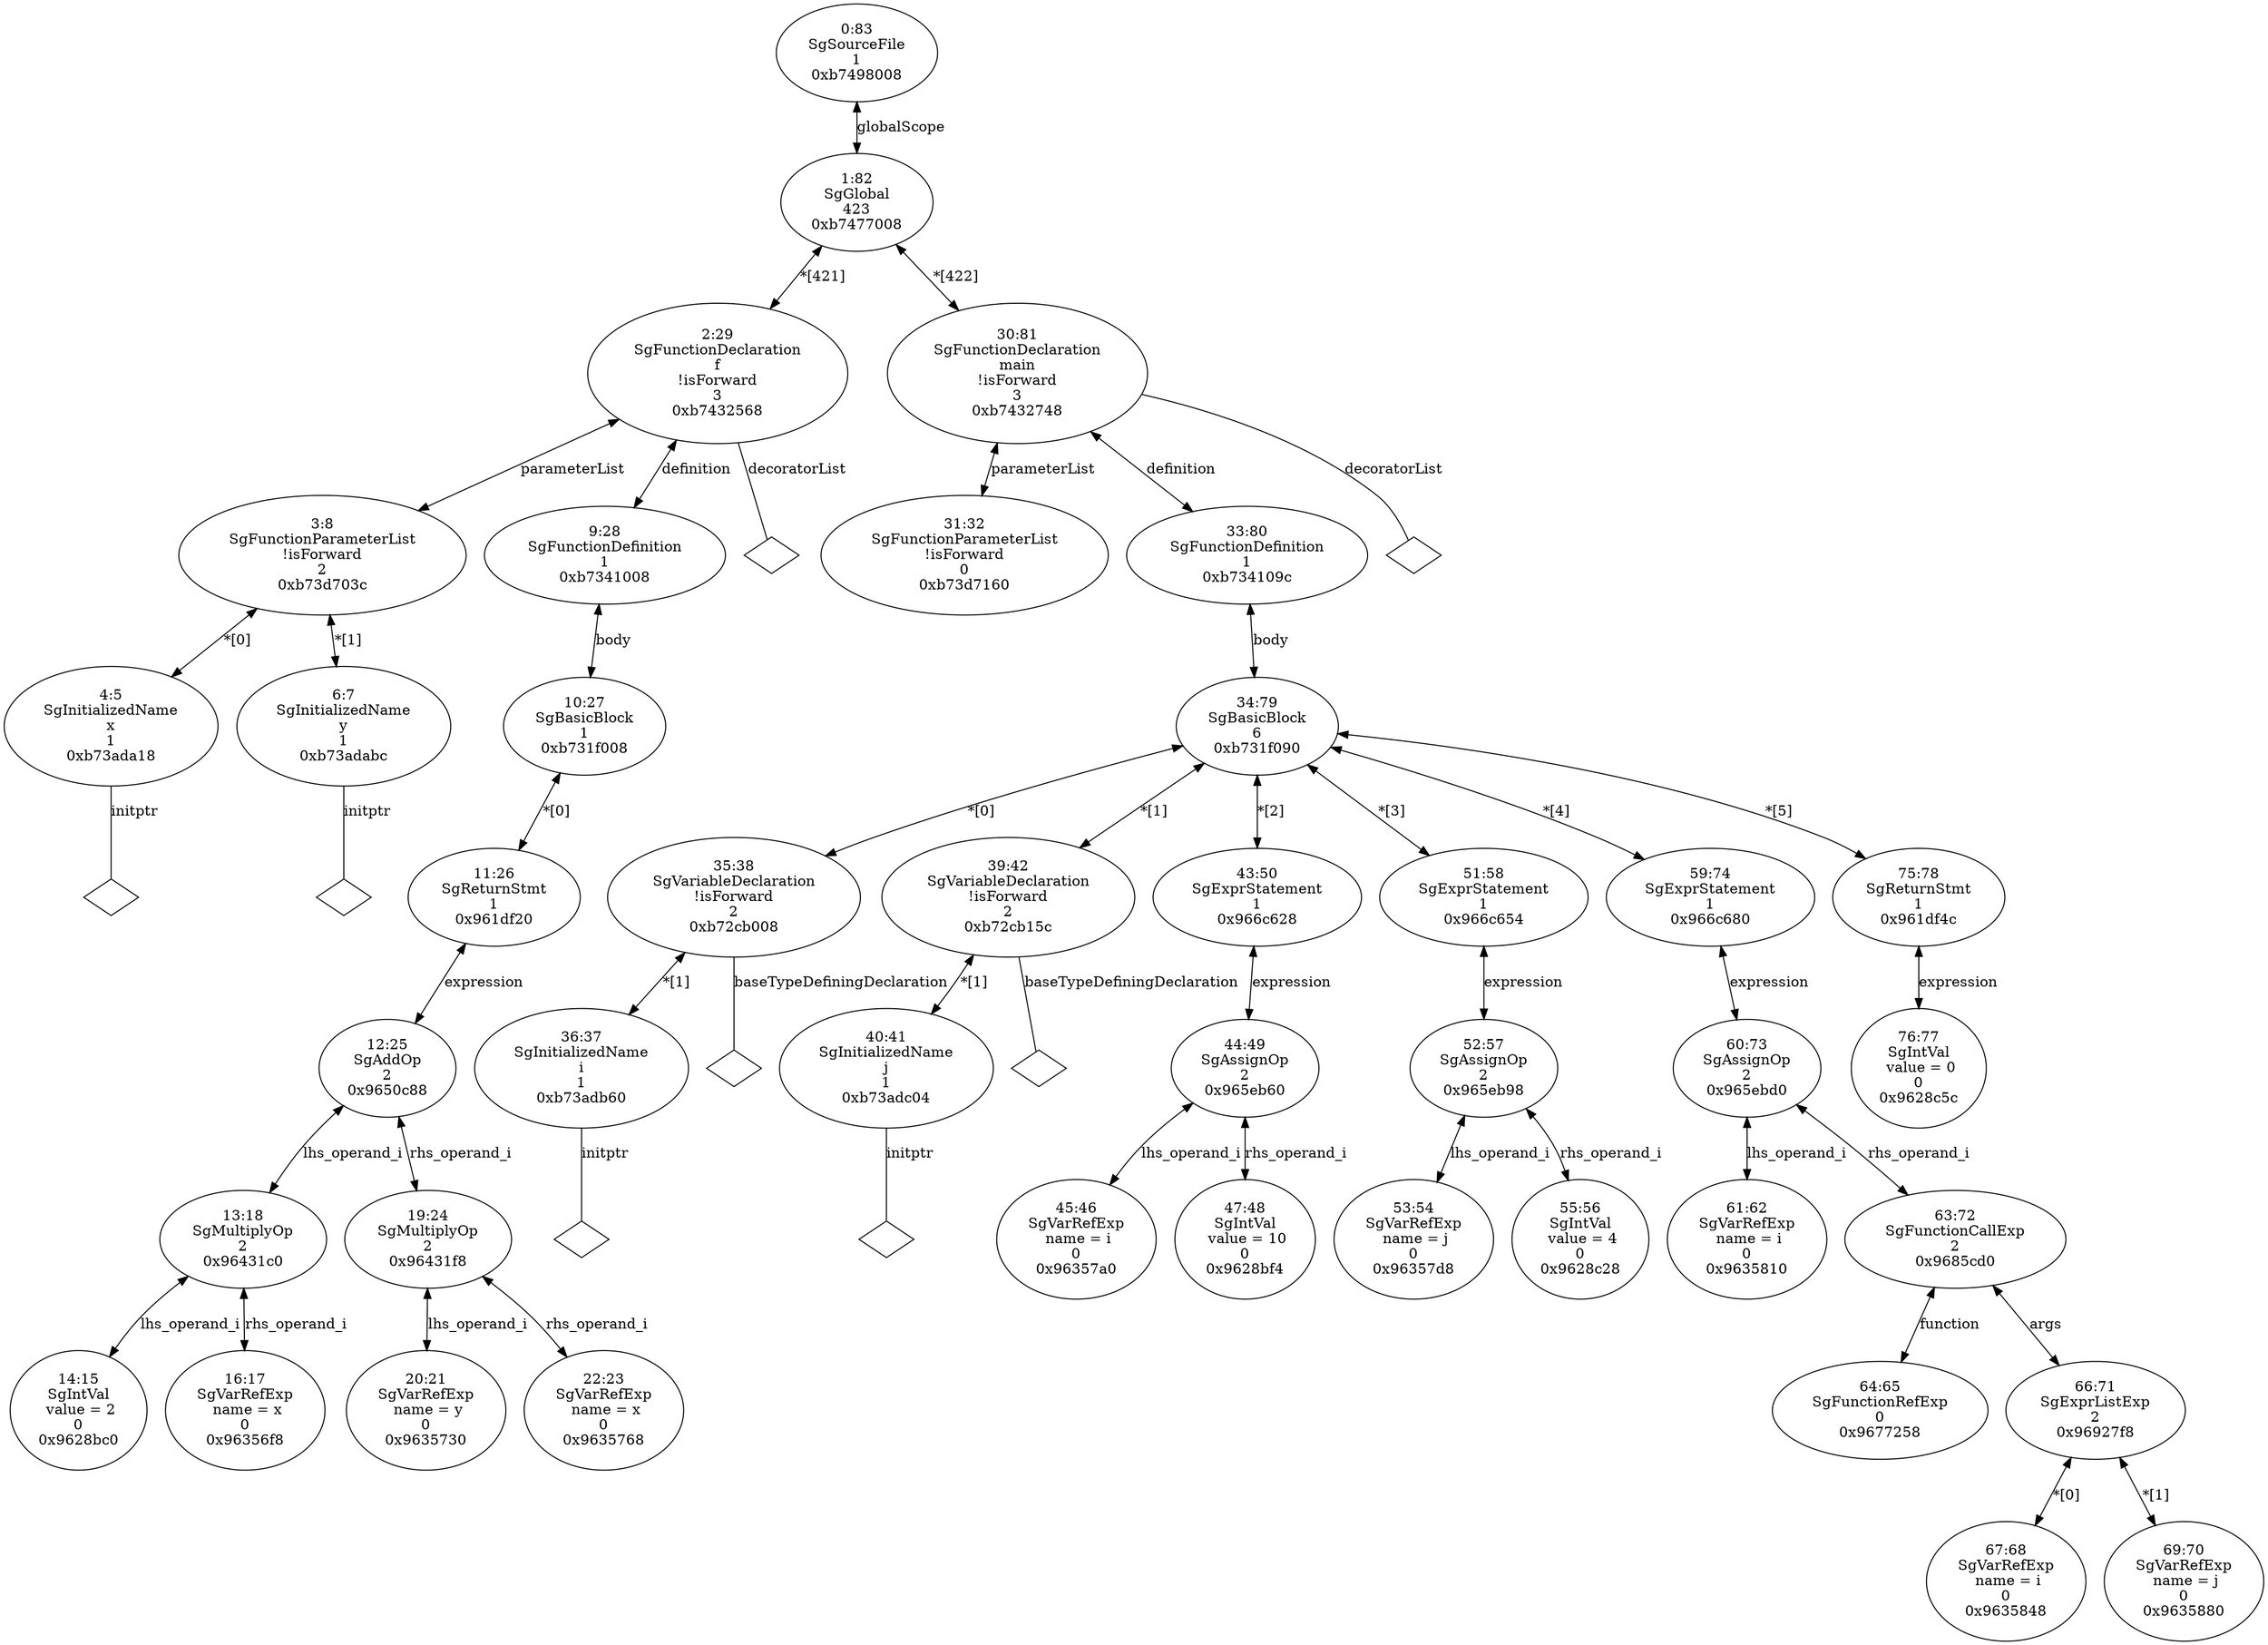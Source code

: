 digraph "G./fun-call-2args.c.dot" {
"0xb73ada18"[label="4:5\nSgInitializedName\nx\n1\n0xb73ada18\n" ];
"0xb73ada18" -> "0xb73ada18__initptr__null"[label="initptr" dir=none ];
"0xb73ada18__initptr__null"[label="" shape=diamond ];
"0xb73adabc"[label="6:7\nSgInitializedName\ny\n1\n0xb73adabc\n" ];
"0xb73adabc" -> "0xb73adabc__initptr__null"[label="initptr" dir=none ];
"0xb73adabc__initptr__null"[label="" shape=diamond ];
"0xb73d703c"[label="3:8\nSgFunctionParameterList\n!isForward\n2\n0xb73d703c\n" ];
"0xb73d703c" -> "0xb73ada18"[label="*[0]" dir=both ];
"0xb73d703c" -> "0xb73adabc"[label="*[1]" dir=both ];
"0x9628bc0"[label="14:15\nSgIntVal\n value = 2\n0\n0x9628bc0\n" ];
"0x96356f8"[label="16:17\nSgVarRefExp\n name = x\n0\n0x96356f8\n" ];
"0x96431c0"[label="13:18\nSgMultiplyOp\n2\n0x96431c0\n" ];
"0x96431c0" -> "0x9628bc0"[label="lhs_operand_i" dir=both ];
"0x96431c0" -> "0x96356f8"[label="rhs_operand_i" dir=both ];
"0x9635730"[label="20:21\nSgVarRefExp\n name = y\n0\n0x9635730\n" ];
"0x9635768"[label="22:23\nSgVarRefExp\n name = x\n0\n0x9635768\n" ];
"0x96431f8"[label="19:24\nSgMultiplyOp\n2\n0x96431f8\n" ];
"0x96431f8" -> "0x9635730"[label="lhs_operand_i" dir=both ];
"0x96431f8" -> "0x9635768"[label="rhs_operand_i" dir=both ];
"0x9650c88"[label="12:25\nSgAddOp\n2\n0x9650c88\n" ];
"0x9650c88" -> "0x96431c0"[label="lhs_operand_i" dir=both ];
"0x9650c88" -> "0x96431f8"[label="rhs_operand_i" dir=both ];
"0x961df20"[label="11:26\nSgReturnStmt\n1\n0x961df20\n" ];
"0x961df20" -> "0x9650c88"[label="expression" dir=both ];
"0xb731f008"[label="10:27\nSgBasicBlock\n1\n0xb731f008\n" ];
"0xb731f008" -> "0x961df20"[label="*[0]" dir=both ];
"0xb7341008"[label="9:28\nSgFunctionDefinition\n1\n0xb7341008\n" ];
"0xb7341008" -> "0xb731f008"[label="body" dir=both ];
"0xb7432568"[label="2:29\nSgFunctionDeclaration\nf\n!isForward\n3\n0xb7432568\n" ];
"0xb7432568" -> "0xb73d703c"[label="parameterList" dir=both ];
"0xb7432568" -> "0xb7432568__decoratorList__null"[label="decoratorList" dir=none ];
"0xb7432568__decoratorList__null"[label="" shape=diamond ];
"0xb7432568" -> "0xb7341008"[label="definition" dir=both ];
"0xb73d7160"[label="31:32\nSgFunctionParameterList\n!isForward\n0\n0xb73d7160\n" ];
"0xb73adb60"[label="36:37\nSgInitializedName\ni\n1\n0xb73adb60\n" ];
"0xb73adb60" -> "0xb73adb60__initptr__null"[label="initptr" dir=none ];
"0xb73adb60__initptr__null"[label="" shape=diamond ];
"0xb72cb008"[label="35:38\nSgVariableDeclaration\n!isForward\n2\n0xb72cb008\n" ];
"0xb72cb008" -> "0xb72cb008__baseTypeDefiningDeclaration__null"[label="baseTypeDefiningDeclaration" dir=none ];
"0xb72cb008__baseTypeDefiningDeclaration__null"[label="" shape=diamond ];
"0xb72cb008" -> "0xb73adb60"[label="*[1]" dir=both ];
"0xb73adc04"[label="40:41\nSgInitializedName\nj\n1\n0xb73adc04\n" ];
"0xb73adc04" -> "0xb73adc04__initptr__null"[label="initptr" dir=none ];
"0xb73adc04__initptr__null"[label="" shape=diamond ];
"0xb72cb15c"[label="39:42\nSgVariableDeclaration\n!isForward\n2\n0xb72cb15c\n" ];
"0xb72cb15c" -> "0xb72cb15c__baseTypeDefiningDeclaration__null"[label="baseTypeDefiningDeclaration" dir=none ];
"0xb72cb15c__baseTypeDefiningDeclaration__null"[label="" shape=diamond ];
"0xb72cb15c" -> "0xb73adc04"[label="*[1]" dir=both ];
"0x96357a0"[label="45:46\nSgVarRefExp\n name = i\n0\n0x96357a0\n" ];
"0x9628bf4"[label="47:48\nSgIntVal\n value = 10\n0\n0x9628bf4\n" ];
"0x965eb60"[label="44:49\nSgAssignOp\n2\n0x965eb60\n" ];
"0x965eb60" -> "0x96357a0"[label="lhs_operand_i" dir=both ];
"0x965eb60" -> "0x9628bf4"[label="rhs_operand_i" dir=both ];
"0x966c628"[label="43:50\nSgExprStatement\n1\n0x966c628\n" ];
"0x966c628" -> "0x965eb60"[label="expression" dir=both ];
"0x96357d8"[label="53:54\nSgVarRefExp\n name = j\n0\n0x96357d8\n" ];
"0x9628c28"[label="55:56\nSgIntVal\n value = 4\n0\n0x9628c28\n" ];
"0x965eb98"[label="52:57\nSgAssignOp\n2\n0x965eb98\n" ];
"0x965eb98" -> "0x96357d8"[label="lhs_operand_i" dir=both ];
"0x965eb98" -> "0x9628c28"[label="rhs_operand_i" dir=both ];
"0x966c654"[label="51:58\nSgExprStatement\n1\n0x966c654\n" ];
"0x966c654" -> "0x965eb98"[label="expression" dir=both ];
"0x9635810"[label="61:62\nSgVarRefExp\n name = i\n0\n0x9635810\n" ];
"0x9677258"[label="64:65\nSgFunctionRefExp\n0\n0x9677258\n" ];
"0x9635848"[label="67:68\nSgVarRefExp\n name = i\n0\n0x9635848\n" ];
"0x9635880"[label="69:70\nSgVarRefExp\n name = j\n0\n0x9635880\n" ];
"0x96927f8"[label="66:71\nSgExprListExp\n2\n0x96927f8\n" ];
"0x96927f8" -> "0x9635848"[label="*[0]" dir=both ];
"0x96927f8" -> "0x9635880"[label="*[1]" dir=both ];
"0x9685cd0"[label="63:72\nSgFunctionCallExp\n2\n0x9685cd0\n" ];
"0x9685cd0" -> "0x9677258"[label="function" dir=both ];
"0x9685cd0" -> "0x96927f8"[label="args" dir=both ];
"0x965ebd0"[label="60:73\nSgAssignOp\n2\n0x965ebd0\n" ];
"0x965ebd0" -> "0x9635810"[label="lhs_operand_i" dir=both ];
"0x965ebd0" -> "0x9685cd0"[label="rhs_operand_i" dir=both ];
"0x966c680"[label="59:74\nSgExprStatement\n1\n0x966c680\n" ];
"0x966c680" -> "0x965ebd0"[label="expression" dir=both ];
"0x9628c5c"[label="76:77\nSgIntVal\n value = 0\n0\n0x9628c5c\n" ];
"0x961df4c"[label="75:78\nSgReturnStmt\n1\n0x961df4c\n" ];
"0x961df4c" -> "0x9628c5c"[label="expression" dir=both ];
"0xb731f090"[label="34:79\nSgBasicBlock\n6\n0xb731f090\n" ];
"0xb731f090" -> "0xb72cb008"[label="*[0]" dir=both ];
"0xb731f090" -> "0xb72cb15c"[label="*[1]" dir=both ];
"0xb731f090" -> "0x966c628"[label="*[2]" dir=both ];
"0xb731f090" -> "0x966c654"[label="*[3]" dir=both ];
"0xb731f090" -> "0x966c680"[label="*[4]" dir=both ];
"0xb731f090" -> "0x961df4c"[label="*[5]" dir=both ];
"0xb734109c"[label="33:80\nSgFunctionDefinition\n1\n0xb734109c\n" ];
"0xb734109c" -> "0xb731f090"[label="body" dir=both ];
"0xb7432748"[label="30:81\nSgFunctionDeclaration\nmain\n!isForward\n3\n0xb7432748\n" ];
"0xb7432748" -> "0xb73d7160"[label="parameterList" dir=both ];
"0xb7432748" -> "0xb7432748__decoratorList__null"[label="decoratorList" dir=none ];
"0xb7432748__decoratorList__null"[label="" shape=diamond ];
"0xb7432748" -> "0xb734109c"[label="definition" dir=both ];
"0xb7477008"[label="1:82\nSgGlobal\n423\n0xb7477008\n" ];
"0xb7477008" -> "0xb7432568"[label="*[421]" dir=both ];
"0xb7477008" -> "0xb7432748"[label="*[422]" dir=both ];
"0xb7498008"[label="0:83\nSgSourceFile\n1\n0xb7498008\n" ];
"0xb7498008" -> "0xb7477008"[label="globalScope" dir=both ];
}
